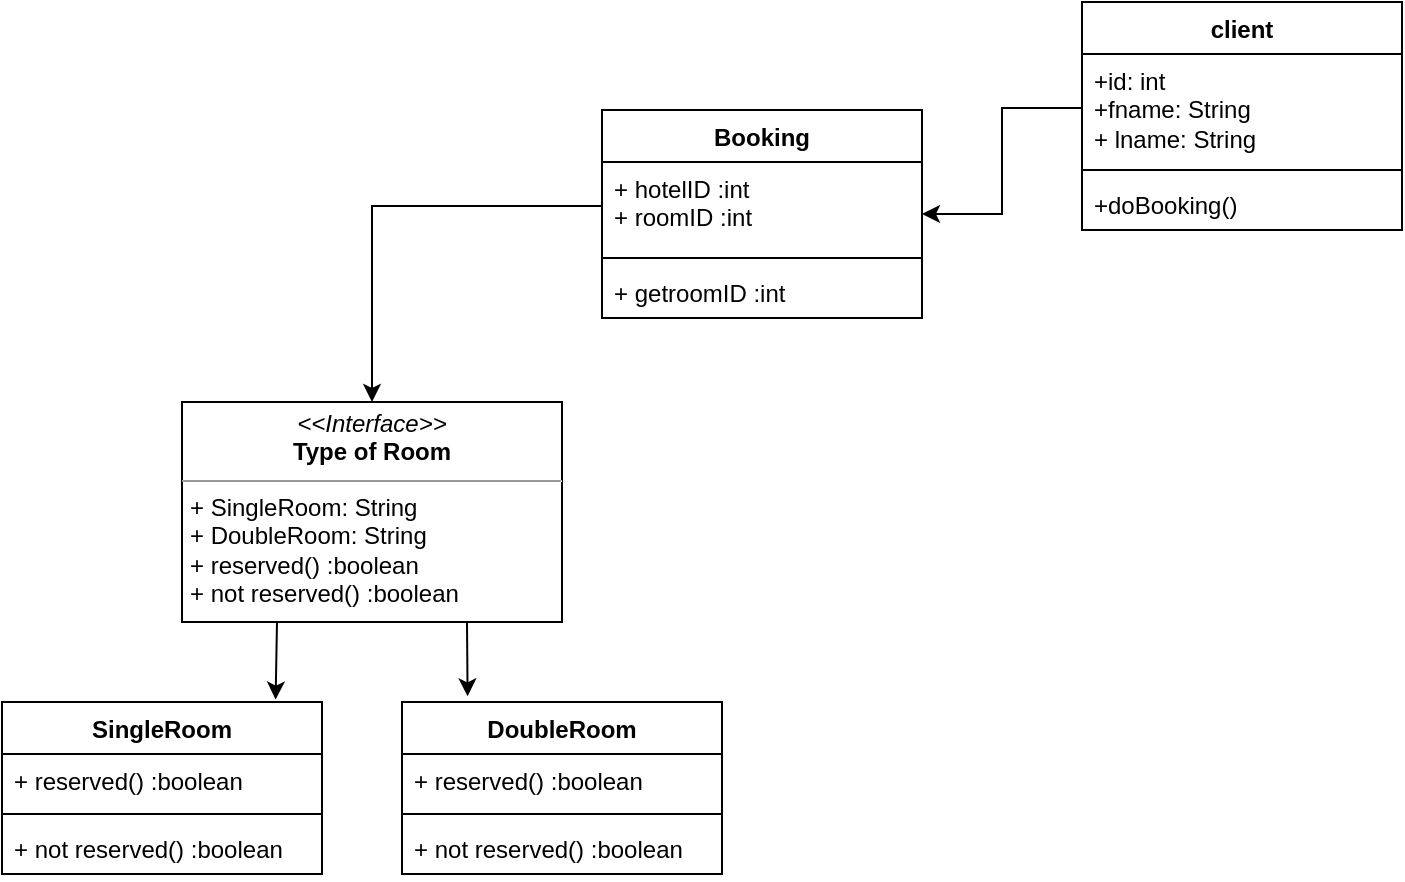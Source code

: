 <mxfile version="22.1.21" type="device">
  <diagram name="Page-1" id="DLHM82TwPwDe0pbKfnby">
    <mxGraphModel dx="1002" dy="1677" grid="1" gridSize="10" guides="1" tooltips="1" connect="1" arrows="1" fold="1" page="1" pageScale="1" pageWidth="850" pageHeight="1100" math="0" shadow="0">
      <root>
        <mxCell id="0" />
        <mxCell id="1" parent="0" />
        <mxCell id="zb1vk41MkEjJywec0jxi-2" value="client" style="swimlane;fontStyle=1;align=center;verticalAlign=top;childLayout=stackLayout;horizontal=1;startSize=26;horizontalStack=0;resizeParent=1;resizeParentMax=0;resizeLast=0;collapsible=1;marginBottom=0;whiteSpace=wrap;html=1;" parent="1" vertex="1">
          <mxGeometry x="590" y="-10" width="160" height="114" as="geometry" />
        </mxCell>
        <mxCell id="zb1vk41MkEjJywec0jxi-3" value="+id: int&lt;br&gt;+fname: String&lt;br&gt;+ lname: String" style="text;strokeColor=none;fillColor=none;align=left;verticalAlign=top;spacingLeft=4;spacingRight=4;overflow=hidden;rotatable=0;points=[[0,0.5],[1,0.5]];portConstraint=eastwest;whiteSpace=wrap;html=1;" parent="zb1vk41MkEjJywec0jxi-2" vertex="1">
          <mxGeometry y="26" width="160" height="54" as="geometry" />
        </mxCell>
        <mxCell id="zb1vk41MkEjJywec0jxi-4" value="" style="line;strokeWidth=1;fillColor=none;align=left;verticalAlign=middle;spacingTop=-1;spacingLeft=3;spacingRight=3;rotatable=0;labelPosition=right;points=[];portConstraint=eastwest;strokeColor=inherit;" parent="zb1vk41MkEjJywec0jxi-2" vertex="1">
          <mxGeometry y="80" width="160" height="8" as="geometry" />
        </mxCell>
        <mxCell id="zb1vk41MkEjJywec0jxi-5" value="+doBooking()" style="text;strokeColor=none;fillColor=none;align=left;verticalAlign=top;spacingLeft=4;spacingRight=4;overflow=hidden;rotatable=0;points=[[0,0.5],[1,0.5]];portConstraint=eastwest;whiteSpace=wrap;html=1;" parent="zb1vk41MkEjJywec0jxi-2" vertex="1">
          <mxGeometry y="88" width="160" height="26" as="geometry" />
        </mxCell>
        <mxCell id="zb1vk41MkEjJywec0jxi-7" value="&lt;p style=&quot;margin:0px;margin-top:4px;text-align:center;&quot;&gt;&lt;i&gt;&amp;lt;&amp;lt;Interface&amp;gt;&amp;gt;&lt;/i&gt;&lt;br&gt;&lt;b&gt;Type of Room&lt;/b&gt;&lt;/p&gt;&lt;hr size=&quot;1&quot;&gt;&lt;p style=&quot;margin:0px;margin-left:4px;&quot;&gt;+ SingleRoom: String&lt;br&gt;+ DoubleRoom: String&lt;/p&gt;&lt;p style=&quot;margin:0px;margin-left:4px;&quot;&gt;+ reserved() :boolean&lt;/p&gt;&lt;p style=&quot;margin:0px;margin-left:4px;&quot;&gt;+ not reserved() :boolean&lt;/p&gt;&lt;p style=&quot;margin:0px;margin-left:4px;&quot;&gt;&lt;br&gt;&lt;/p&gt;&lt;p style=&quot;margin:0px;margin-left:4px;&quot;&gt;&lt;br&gt;&lt;/p&gt;" style="verticalAlign=top;align=left;overflow=fill;fontSize=12;fontFamily=Helvetica;html=1;whiteSpace=wrap;" parent="1" vertex="1">
          <mxGeometry x="140" y="190" width="190" height="110" as="geometry" />
        </mxCell>
        <mxCell id="zb1vk41MkEjJywec0jxi-9" value="SingleRoom" style="swimlane;fontStyle=1;align=center;verticalAlign=top;childLayout=stackLayout;horizontal=1;startSize=26;horizontalStack=0;resizeParent=1;resizeParentMax=0;resizeLast=0;collapsible=1;marginBottom=0;whiteSpace=wrap;html=1;" parent="1" vertex="1">
          <mxGeometry x="50" y="340" width="160" height="86" as="geometry" />
        </mxCell>
        <mxCell id="zb1vk41MkEjJywec0jxi-10" value="+ reserved() :boolean" style="text;strokeColor=none;fillColor=none;align=left;verticalAlign=top;spacingLeft=4;spacingRight=4;overflow=hidden;rotatable=0;points=[[0,0.5],[1,0.5]];portConstraint=eastwest;whiteSpace=wrap;html=1;" parent="zb1vk41MkEjJywec0jxi-9" vertex="1">
          <mxGeometry y="26" width="160" height="26" as="geometry" />
        </mxCell>
        <mxCell id="zb1vk41MkEjJywec0jxi-11" value="" style="line;strokeWidth=1;fillColor=none;align=left;verticalAlign=middle;spacingTop=-1;spacingLeft=3;spacingRight=3;rotatable=0;labelPosition=right;points=[];portConstraint=eastwest;strokeColor=inherit;" parent="zb1vk41MkEjJywec0jxi-9" vertex="1">
          <mxGeometry y="52" width="160" height="8" as="geometry" />
        </mxCell>
        <mxCell id="zb1vk41MkEjJywec0jxi-12" value="+ not reserved() :boolean" style="text;strokeColor=none;fillColor=none;align=left;verticalAlign=top;spacingLeft=4;spacingRight=4;overflow=hidden;rotatable=0;points=[[0,0.5],[1,0.5]];portConstraint=eastwest;whiteSpace=wrap;html=1;" parent="zb1vk41MkEjJywec0jxi-9" vertex="1">
          <mxGeometry y="60" width="160" height="26" as="geometry" />
        </mxCell>
        <mxCell id="zb1vk41MkEjJywec0jxi-13" value="DoubleRoom" style="swimlane;fontStyle=1;align=center;verticalAlign=top;childLayout=stackLayout;horizontal=1;startSize=26;horizontalStack=0;resizeParent=1;resizeParentMax=0;resizeLast=0;collapsible=1;marginBottom=0;whiteSpace=wrap;html=1;" parent="1" vertex="1">
          <mxGeometry x="250" y="340" width="160" height="86" as="geometry" />
        </mxCell>
        <mxCell id="zb1vk41MkEjJywec0jxi-14" value="+ reserved() :boolean" style="text;strokeColor=none;fillColor=none;align=left;verticalAlign=top;spacingLeft=4;spacingRight=4;overflow=hidden;rotatable=0;points=[[0,0.5],[1,0.5]];portConstraint=eastwest;whiteSpace=wrap;html=1;" parent="zb1vk41MkEjJywec0jxi-13" vertex="1">
          <mxGeometry y="26" width="160" height="26" as="geometry" />
        </mxCell>
        <mxCell id="zb1vk41MkEjJywec0jxi-15" value="" style="line;strokeWidth=1;fillColor=none;align=left;verticalAlign=middle;spacingTop=-1;spacingLeft=3;spacingRight=3;rotatable=0;labelPosition=right;points=[];portConstraint=eastwest;strokeColor=inherit;" parent="zb1vk41MkEjJywec0jxi-13" vertex="1">
          <mxGeometry y="52" width="160" height="8" as="geometry" />
        </mxCell>
        <mxCell id="zb1vk41MkEjJywec0jxi-16" value="+ not reserved() :boolean" style="text;strokeColor=none;fillColor=none;align=left;verticalAlign=top;spacingLeft=4;spacingRight=4;overflow=hidden;rotatable=0;points=[[0,0.5],[1,0.5]];portConstraint=eastwest;whiteSpace=wrap;html=1;" parent="zb1vk41MkEjJywec0jxi-13" vertex="1">
          <mxGeometry y="60" width="160" height="26" as="geometry" />
        </mxCell>
        <mxCell id="zb1vk41MkEjJywec0jxi-19" style="edgeStyle=orthogonalEdgeStyle;rounded=0;orthogonalLoop=1;jettySize=auto;html=1;exitX=0.25;exitY=1;exitDx=0;exitDy=0;entryX=0.855;entryY=-0.014;entryDx=0;entryDy=0;entryPerimeter=0;" parent="1" source="zb1vk41MkEjJywec0jxi-7" target="zb1vk41MkEjJywec0jxi-9" edge="1">
          <mxGeometry relative="1" as="geometry" />
        </mxCell>
        <mxCell id="zb1vk41MkEjJywec0jxi-20" style="edgeStyle=orthogonalEdgeStyle;rounded=0;orthogonalLoop=1;jettySize=auto;html=1;exitX=0.75;exitY=1;exitDx=0;exitDy=0;entryX=0.205;entryY=-0.033;entryDx=0;entryDy=0;entryPerimeter=0;" parent="1" source="zb1vk41MkEjJywec0jxi-7" target="zb1vk41MkEjJywec0jxi-13" edge="1">
          <mxGeometry relative="1" as="geometry">
            <mxPoint x="282" y="330" as="targetPoint" />
          </mxGeometry>
        </mxCell>
        <mxCell id="zb1vk41MkEjJywec0jxi-21" value="Booking" style="swimlane;fontStyle=1;align=center;verticalAlign=top;childLayout=stackLayout;horizontal=1;startSize=26;horizontalStack=0;resizeParent=1;resizeParentMax=0;resizeLast=0;collapsible=1;marginBottom=0;whiteSpace=wrap;html=1;" parent="1" vertex="1">
          <mxGeometry x="350" y="44" width="160" height="104" as="geometry" />
        </mxCell>
        <mxCell id="zb1vk41MkEjJywec0jxi-22" value="+ hotelID :int&lt;br&gt;+ roomID :int&lt;br&gt;" style="text;strokeColor=none;fillColor=none;align=left;verticalAlign=top;spacingLeft=4;spacingRight=4;overflow=hidden;rotatable=0;points=[[0,0.5],[1,0.5]];portConstraint=eastwest;whiteSpace=wrap;html=1;" parent="zb1vk41MkEjJywec0jxi-21" vertex="1">
          <mxGeometry y="26" width="160" height="44" as="geometry" />
        </mxCell>
        <mxCell id="zb1vk41MkEjJywec0jxi-23" value="" style="line;strokeWidth=1;fillColor=none;align=left;verticalAlign=middle;spacingTop=-1;spacingLeft=3;spacingRight=3;rotatable=0;labelPosition=right;points=[];portConstraint=eastwest;strokeColor=inherit;" parent="zb1vk41MkEjJywec0jxi-21" vertex="1">
          <mxGeometry y="70" width="160" height="8" as="geometry" />
        </mxCell>
        <mxCell id="zb1vk41MkEjJywec0jxi-24" value="+ getroomID :int" style="text;strokeColor=none;fillColor=none;align=left;verticalAlign=top;spacingLeft=4;spacingRight=4;overflow=hidden;rotatable=0;points=[[0,0.5],[1,0.5]];portConstraint=eastwest;whiteSpace=wrap;html=1;" parent="zb1vk41MkEjJywec0jxi-21" vertex="1">
          <mxGeometry y="78" width="160" height="26" as="geometry" />
        </mxCell>
        <mxCell id="zb1vk41MkEjJywec0jxi-25" style="edgeStyle=orthogonalEdgeStyle;rounded=0;orthogonalLoop=1;jettySize=auto;html=1;exitX=0;exitY=0.5;exitDx=0;exitDy=0;entryX=0.5;entryY=0;entryDx=0;entryDy=0;" parent="1" source="zb1vk41MkEjJywec0jxi-22" target="zb1vk41MkEjJywec0jxi-7" edge="1">
          <mxGeometry relative="1" as="geometry" />
        </mxCell>
        <mxCell id="zb1vk41MkEjJywec0jxi-26" style="edgeStyle=orthogonalEdgeStyle;rounded=0;orthogonalLoop=1;jettySize=auto;html=1;exitX=0;exitY=0.5;exitDx=0;exitDy=0;" parent="1" source="zb1vk41MkEjJywec0jxi-3" target="zb1vk41MkEjJywec0jxi-21" edge="1">
          <mxGeometry relative="1" as="geometry" />
        </mxCell>
      </root>
    </mxGraphModel>
  </diagram>
</mxfile>
